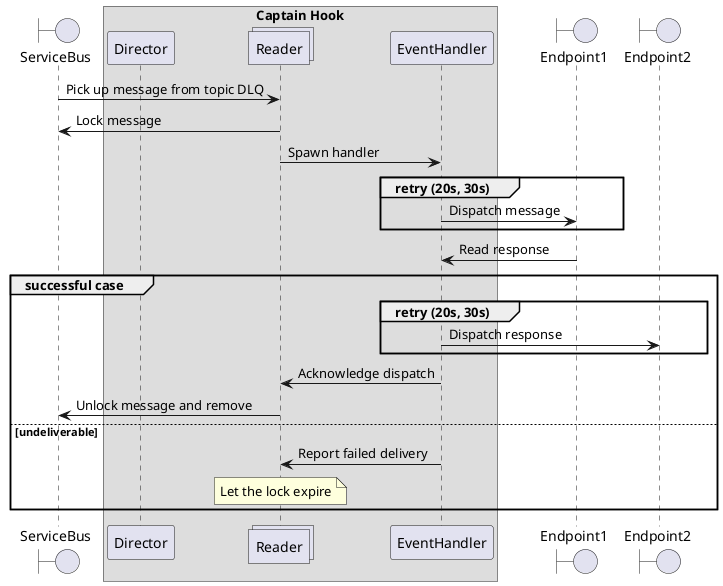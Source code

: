 @startuml
boundary Endpoint2 order 60
boundary Endpoint1 order 50
box "Captain Hook"
participant EventHandler order 40
collections Reader order 30
participant Director order 20
endbox
boundary ServiceBus order 10

ServiceBus -> Reader : Pick up message from topic DLQ
Reader -> ServiceBus : Lock message
Reader -> EventHandler : Spawn handler

group retry (20s, 30s)
  EventHandler -> Endpoint1 : Dispatch message
end
  Endpoint1 -> EventHandler : Read response

group successful case

  group retry (20s, 30s)
    EventHandler -> Endpoint2 : Dispatch response
  end
    EventHandler -> Reader : Acknowledge dispatch
    Reader -> ServiceBus : Unlock message and remove
else undeliverable
   EventHandler -> Reader : Report failed delivery
   note over Reader : Let the lock expire
end
@enduml